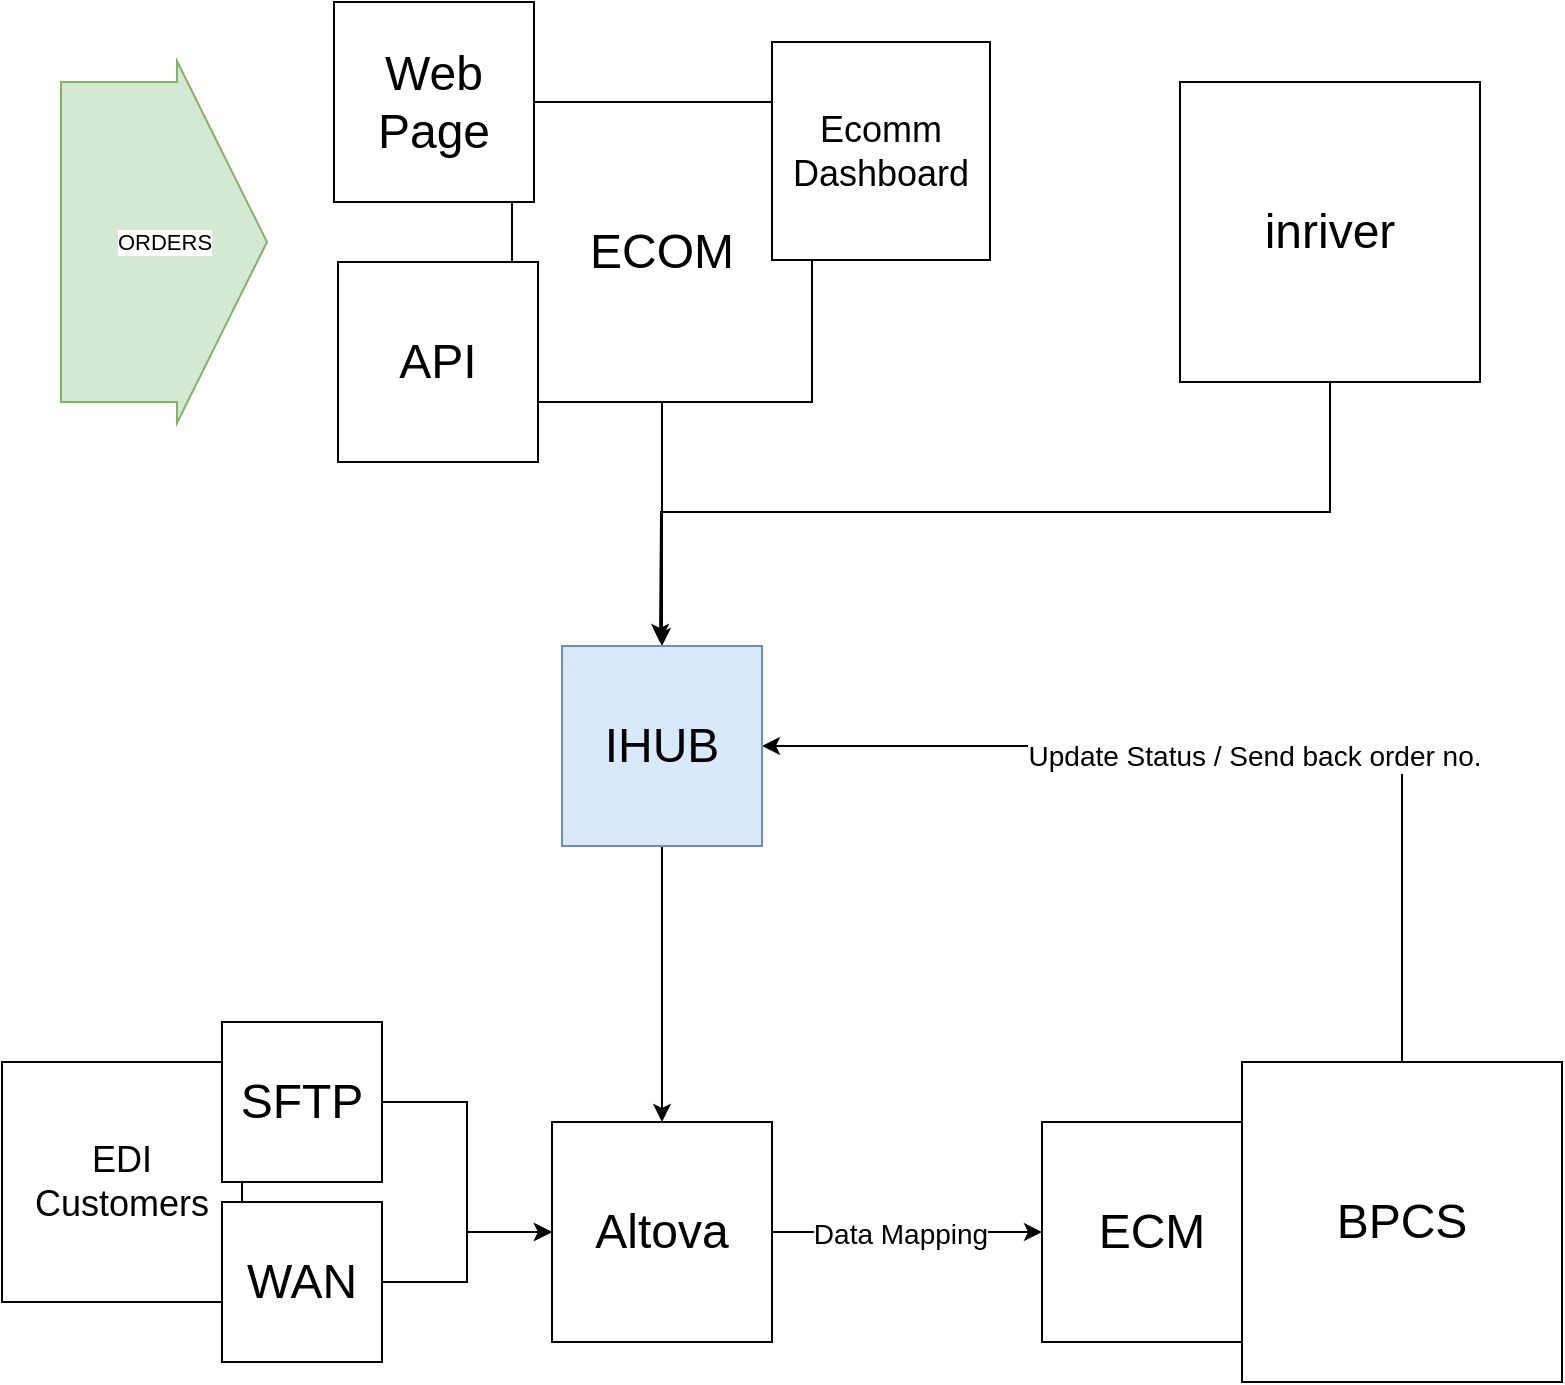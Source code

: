 <mxfile version="21.6.8" type="github">
  <diagram name="Page-1" id="egqB1EmU3A-OH_6Vp7uE">
    <mxGraphModel dx="1392" dy="775" grid="1" gridSize="10" guides="1" tooltips="1" connect="1" arrows="1" fold="1" page="1" pageScale="1" pageWidth="850" pageHeight="1100" math="0" shadow="0">
      <root>
        <mxCell id="0" />
        <mxCell id="1" parent="0" />
        <mxCell id="DKltOH15mHQ1P_oiKvYV-3" style="edgeStyle=orthogonalEdgeStyle;rounded=0;orthogonalLoop=1;jettySize=auto;html=1;entryX=0;entryY=0.5;entryDx=0;entryDy=0;" edge="1" parent="1" source="DKltOH15mHQ1P_oiKvYV-1" target="DKltOH15mHQ1P_oiKvYV-2">
          <mxGeometry relative="1" as="geometry" />
        </mxCell>
        <mxCell id="DKltOH15mHQ1P_oiKvYV-14" value="&lt;font style=&quot;font-size: 14px;&quot;&gt;Data Mapping&lt;/font&gt;" style="edgeLabel;html=1;align=center;verticalAlign=middle;resizable=0;points=[];" vertex="1" connectable="0" parent="DKltOH15mHQ1P_oiKvYV-3">
          <mxGeometry x="-0.05" y="-1" relative="1" as="geometry">
            <mxPoint as="offset" />
          </mxGeometry>
        </mxCell>
        <mxCell id="DKltOH15mHQ1P_oiKvYV-1" value="&lt;font style=&quot;font-size: 24px;&quot;&gt;Altova&lt;/font&gt;" style="whiteSpace=wrap;html=1;aspect=fixed;" vertex="1" parent="1">
          <mxGeometry x="296" y="600" width="110" height="110" as="geometry" />
        </mxCell>
        <mxCell id="DKltOH15mHQ1P_oiKvYV-2" value="&lt;font style=&quot;font-size: 24px;&quot;&gt;ECM&lt;/font&gt;" style="whiteSpace=wrap;html=1;aspect=fixed;" vertex="1" parent="1">
          <mxGeometry x="541" y="600" width="110" height="110" as="geometry" />
        </mxCell>
        <mxCell id="DKltOH15mHQ1P_oiKvYV-15" style="edgeStyle=orthogonalEdgeStyle;rounded=0;orthogonalLoop=1;jettySize=auto;html=1;entryX=1;entryY=0.5;entryDx=0;entryDy=0;exitX=0.5;exitY=0;exitDx=0;exitDy=0;" edge="1" parent="1" source="DKltOH15mHQ1P_oiKvYV-4" target="DKltOH15mHQ1P_oiKvYV-9">
          <mxGeometry relative="1" as="geometry" />
        </mxCell>
        <mxCell id="DKltOH15mHQ1P_oiKvYV-16" value="&lt;font style=&quot;font-size: 14px;&quot;&gt;Update Status / Send back order no.&lt;/font&gt;" style="edgeLabel;html=1;align=center;verticalAlign=middle;resizable=0;points=[];" vertex="1" connectable="0" parent="DKltOH15mHQ1P_oiKvYV-15">
          <mxGeometry x="-0.029" y="5" relative="1" as="geometry">
            <mxPoint as="offset" />
          </mxGeometry>
        </mxCell>
        <mxCell id="DKltOH15mHQ1P_oiKvYV-4" value="&lt;font style=&quot;font-size: 24px;&quot;&gt;BPCS&lt;/font&gt;" style="whiteSpace=wrap;html=1;aspect=fixed;" vertex="1" parent="1">
          <mxGeometry x="641" y="570" width="160" height="160" as="geometry" />
        </mxCell>
        <mxCell id="DKltOH15mHQ1P_oiKvYV-18" style="edgeStyle=orthogonalEdgeStyle;rounded=0;orthogonalLoop=1;jettySize=auto;html=1;entryX=0.5;entryY=0;entryDx=0;entryDy=0;" edge="1" parent="1" source="DKltOH15mHQ1P_oiKvYV-5" target="DKltOH15mHQ1P_oiKvYV-9">
          <mxGeometry relative="1" as="geometry" />
        </mxCell>
        <mxCell id="DKltOH15mHQ1P_oiKvYV-5" value="&lt;font style=&quot;font-size: 24px;&quot;&gt;ECOM&lt;/font&gt;" style="whiteSpace=wrap;html=1;aspect=fixed;" vertex="1" parent="1">
          <mxGeometry x="276" y="90" width="150" height="150" as="geometry" />
        </mxCell>
        <mxCell id="DKltOH15mHQ1P_oiKvYV-7" value="&lt;font style=&quot;font-size: 24px;&quot;&gt;API&lt;/font&gt;" style="whiteSpace=wrap;html=1;aspect=fixed;" vertex="1" parent="1">
          <mxGeometry x="189" y="170" width="100" height="100" as="geometry" />
        </mxCell>
        <mxCell id="DKltOH15mHQ1P_oiKvYV-8" value="&lt;font style=&quot;font-size: 24px;&quot;&gt;Web Page&lt;/font&gt;" style="whiteSpace=wrap;html=1;aspect=fixed;" vertex="1" parent="1">
          <mxGeometry x="187" y="40" width="100" height="100" as="geometry" />
        </mxCell>
        <mxCell id="DKltOH15mHQ1P_oiKvYV-11" style="edgeStyle=orthogonalEdgeStyle;rounded=0;orthogonalLoop=1;jettySize=auto;html=1;entryX=0.5;entryY=0;entryDx=0;entryDy=0;" edge="1" parent="1" source="DKltOH15mHQ1P_oiKvYV-9" target="DKltOH15mHQ1P_oiKvYV-1">
          <mxGeometry relative="1" as="geometry" />
        </mxCell>
        <mxCell id="DKltOH15mHQ1P_oiKvYV-9" value="&lt;font style=&quot;font-size: 24px;&quot;&gt;IHUB&lt;/font&gt;" style="whiteSpace=wrap;html=1;aspect=fixed;fillColor=#dae8fc;strokeColor=#6c8ebf;" vertex="1" parent="1">
          <mxGeometry x="301" y="362" width="100" height="100" as="geometry" />
        </mxCell>
        <mxCell id="DKltOH15mHQ1P_oiKvYV-12" value="&lt;font style=&quot;font-size: 18px;&quot;&gt;Ecomm Dashboard&lt;/font&gt;" style="whiteSpace=wrap;html=1;aspect=fixed;" vertex="1" parent="1">
          <mxGeometry x="406" y="60" width="109" height="109" as="geometry" />
        </mxCell>
        <mxCell id="DKltOH15mHQ1P_oiKvYV-21" style="edgeStyle=orthogonalEdgeStyle;rounded=0;orthogonalLoop=1;jettySize=auto;html=1;entryX=0;entryY=0.5;entryDx=0;entryDy=0;" edge="1" parent="1" source="DKltOH15mHQ1P_oiKvYV-19" target="DKltOH15mHQ1P_oiKvYV-1">
          <mxGeometry relative="1" as="geometry" />
        </mxCell>
        <mxCell id="DKltOH15mHQ1P_oiKvYV-22" style="edgeStyle=orthogonalEdgeStyle;rounded=0;orthogonalLoop=1;jettySize=auto;html=1;entryX=0;entryY=0.5;entryDx=0;entryDy=0;" edge="1" parent="1" source="DKltOH15mHQ1P_oiKvYV-20" target="DKltOH15mHQ1P_oiKvYV-1">
          <mxGeometry relative="1" as="geometry" />
        </mxCell>
        <mxCell id="DKltOH15mHQ1P_oiKvYV-23" value="&lt;font style=&quot;font-size: 18px;&quot;&gt;EDI Customers&lt;/font&gt;" style="whiteSpace=wrap;html=1;aspect=fixed;" vertex="1" parent="1">
          <mxGeometry x="21" y="570" width="120" height="120" as="geometry" />
        </mxCell>
        <mxCell id="DKltOH15mHQ1P_oiKvYV-19" value="&lt;font style=&quot;font-size: 24px;&quot;&gt;SFTP&lt;/font&gt;" style="whiteSpace=wrap;html=1;aspect=fixed;" vertex="1" parent="1">
          <mxGeometry x="131" y="550" width="80" height="80" as="geometry" />
        </mxCell>
        <mxCell id="DKltOH15mHQ1P_oiKvYV-20" value="&lt;font style=&quot;font-size: 24px;&quot;&gt;WAN&lt;/font&gt;" style="whiteSpace=wrap;html=1;aspect=fixed;" vertex="1" parent="1">
          <mxGeometry x="131" y="640" width="80" height="80" as="geometry" />
        </mxCell>
        <mxCell id="DKltOH15mHQ1P_oiKvYV-31" value="ORDERS" style="shape=flexArrow;endArrow=classic;html=1;rounded=0;width=160;endSize=14.67;fillColor=#d5e8d4;strokeColor=#82b366;" edge="1" parent="1">
          <mxGeometry width="50" height="50" relative="1" as="geometry">
            <mxPoint x="50" y="160" as="sourcePoint" />
            <mxPoint x="154" y="160" as="targetPoint" />
          </mxGeometry>
        </mxCell>
        <mxCell id="DKltOH15mHQ1P_oiKvYV-34" style="edgeStyle=orthogonalEdgeStyle;rounded=0;orthogonalLoop=1;jettySize=auto;html=1;exitX=0.5;exitY=1;exitDx=0;exitDy=0;" edge="1" parent="1" source="DKltOH15mHQ1P_oiKvYV-33">
          <mxGeometry relative="1" as="geometry">
            <mxPoint x="599.0" y="255" as="sourcePoint" />
            <mxPoint x="350" y="360" as="targetPoint" />
          </mxGeometry>
        </mxCell>
        <mxCell id="DKltOH15mHQ1P_oiKvYV-33" value="&lt;font style=&quot;font-size: 24px;&quot;&gt;inriver&lt;/font&gt;" style="whiteSpace=wrap;html=1;aspect=fixed;" vertex="1" parent="1">
          <mxGeometry x="610" y="80" width="150" height="150" as="geometry" />
        </mxCell>
      </root>
    </mxGraphModel>
  </diagram>
</mxfile>
